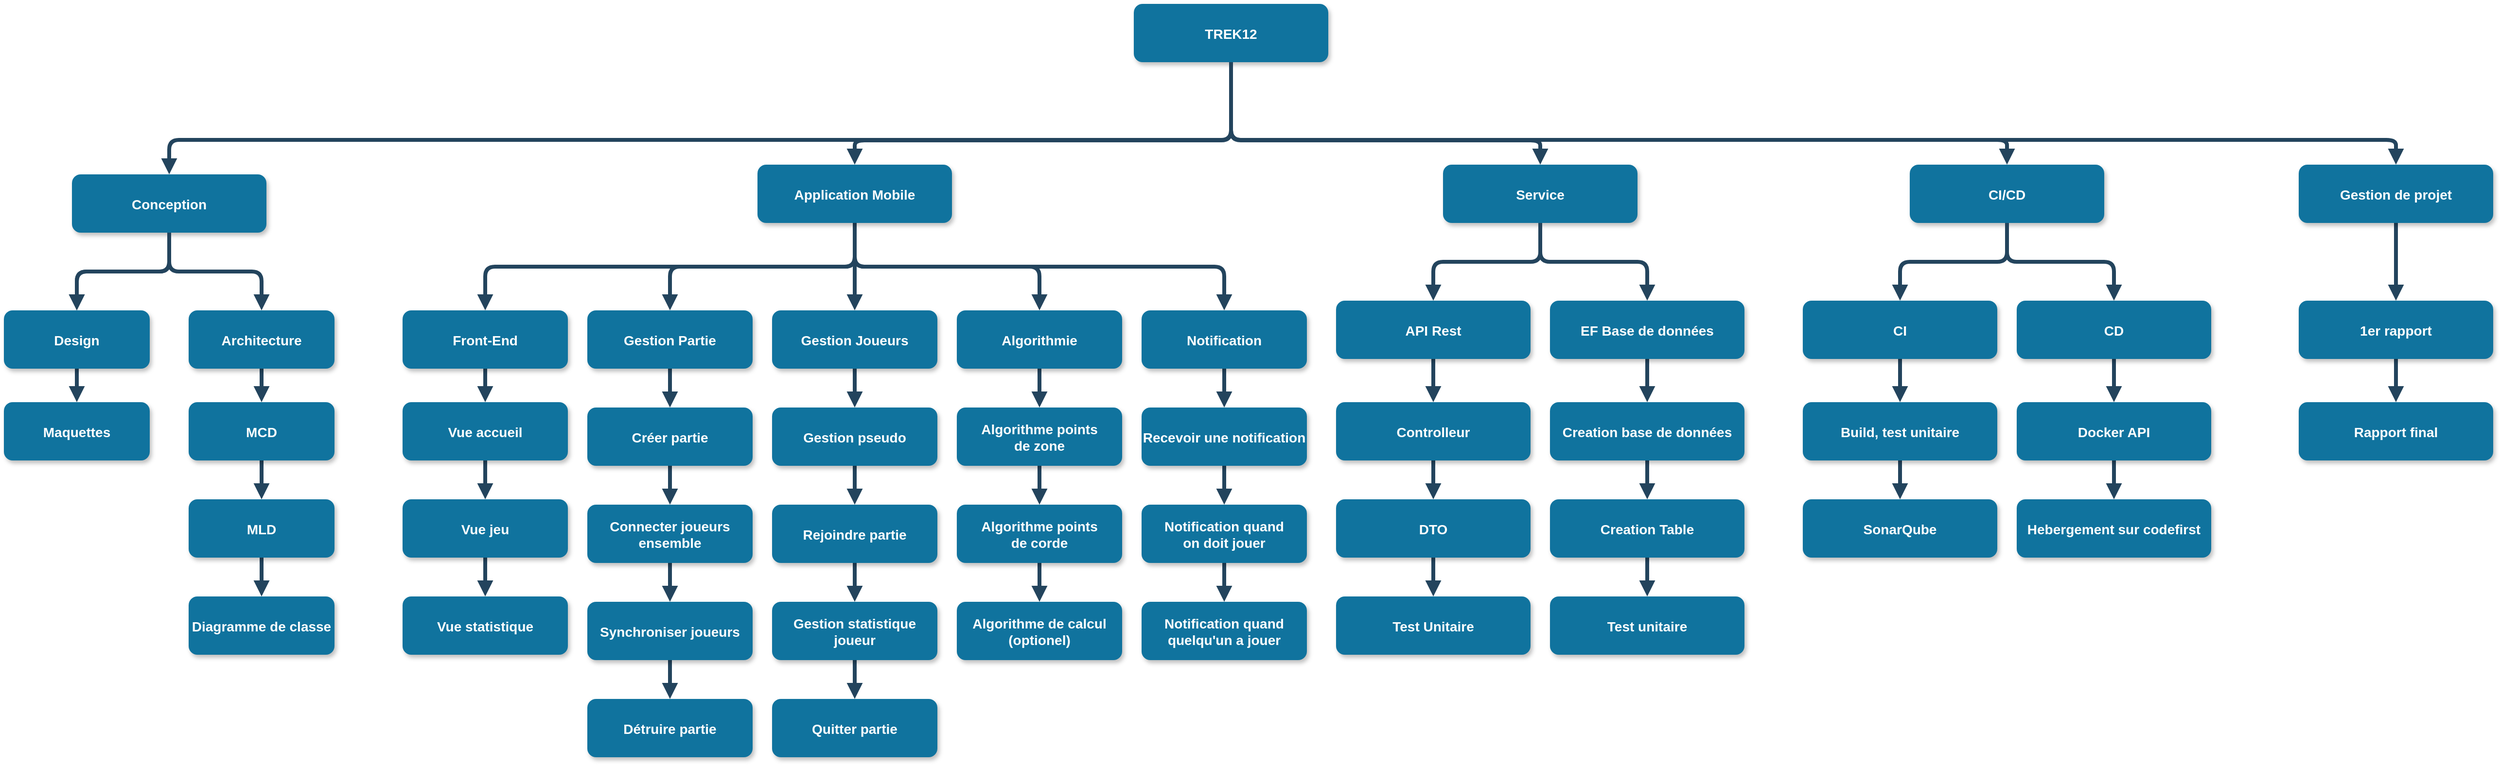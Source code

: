<mxfile version="20.8.15" type="github">
  <diagram name="Page-1" id="97916047-d0de-89f5-080d-49f4d83e522f">
    <mxGraphModel dx="3873.5" dy="1616" grid="1" gridSize="10" guides="1" tooltips="1" connect="1" arrows="1" fold="1" page="1" pageScale="1.5" pageWidth="1169" pageHeight="827" background="none" math="0" shadow="0">
      <root>
        <mxCell id="0" />
        <mxCell id="1" parent="0" />
        <mxCell id="2" value="TREK12" style="rounded=1;fillColor=#10739E;strokeColor=none;shadow=1;gradientColor=none;fontStyle=1;fontColor=#FFFFFF;fontSize=14;" parent="1" vertex="1">
          <mxGeometry x="672" y="40" width="200" height="60" as="geometry" />
        </mxCell>
        <mxCell id="TMpTxH2jBo72GaP6oRuh-127" style="edgeStyle=orthogonalEdgeStyle;rounded=1;orthogonalLoop=1;jettySize=auto;html=1;exitX=0.5;exitY=1;exitDx=0;exitDy=0;entryX=0.5;entryY=0;entryDx=0;entryDy=0;strokeColor=#23445d;strokeWidth=4;endArrow=block;endFill=1;" edge="1" parent="1" source="5" target="fZZhu3fS9ZPbXQyFnpmu-61">
          <mxGeometry relative="1" as="geometry" />
        </mxCell>
        <mxCell id="TMpTxH2jBo72GaP6oRuh-128" style="edgeStyle=orthogonalEdgeStyle;rounded=1;orthogonalLoop=1;jettySize=auto;html=1;exitX=0.5;exitY=1;exitDx=0;exitDy=0;strokeColor=#23445d;strokeWidth=4;endArrow=block;endFill=1;" edge="1" parent="1" source="5" target="TMpTxH2jBo72GaP6oRuh-81">
          <mxGeometry relative="1" as="geometry" />
        </mxCell>
        <mxCell id="TMpTxH2jBo72GaP6oRuh-129" style="edgeStyle=orthogonalEdgeStyle;rounded=1;orthogonalLoop=1;jettySize=auto;html=1;exitX=0.5;exitY=1;exitDx=0;exitDy=0;strokeColor=#23445d;strokeWidth=4;endArrow=block;endFill=1;" edge="1" parent="1" source="5" target="TMpTxH2jBo72GaP6oRuh-83">
          <mxGeometry relative="1" as="geometry" />
        </mxCell>
        <mxCell id="TMpTxH2jBo72GaP6oRuh-130" style="edgeStyle=orthogonalEdgeStyle;rounded=1;orthogonalLoop=1;jettySize=auto;html=1;exitX=0.5;exitY=1;exitDx=0;exitDy=0;strokeColor=#23445d;strokeWidth=4;endArrow=block;endFill=1;" edge="1" parent="1" source="5" target="TMpTxH2jBo72GaP6oRuh-88">
          <mxGeometry relative="1" as="geometry" />
        </mxCell>
        <mxCell id="TMpTxH2jBo72GaP6oRuh-131" style="edgeStyle=orthogonalEdgeStyle;rounded=1;orthogonalLoop=1;jettySize=auto;html=1;exitX=0.5;exitY=1;exitDx=0;exitDy=0;entryX=0.5;entryY=0;entryDx=0;entryDy=0;strokeColor=#23445d;strokeWidth=4;endArrow=block;endFill=1;" edge="1" parent="1" source="5" target="TMpTxH2jBo72GaP6oRuh-121">
          <mxGeometry relative="1" as="geometry" />
        </mxCell>
        <mxCell id="5" value="Application Mobile" style="rounded=1;fillColor=#10739E;strokeColor=none;shadow=1;gradientColor=none;fontStyle=1;fontColor=#FFFFFF;fontSize=14;" parent="1" vertex="1">
          <mxGeometry x="285" y="205.5" width="200" height="60" as="geometry" />
        </mxCell>
        <mxCell id="TMpTxH2jBo72GaP6oRuh-34" value="" style="edgeStyle=orthogonalEdgeStyle;rounded=1;orthogonalLoop=1;jettySize=auto;html=1;endArrow=block;endFill=1;strokeWidth=4;strokeColor=#23445d;" edge="1" parent="1" source="6" target="TMpTxH2jBo72GaP6oRuh-33">
          <mxGeometry relative="1" as="geometry" />
        </mxCell>
        <mxCell id="6" value="Service" style="rounded=1;fillColor=#10739E;strokeColor=none;shadow=1;gradientColor=none;fontStyle=1;fontColor=#FFFFFF;fontSize=14;" parent="1" vertex="1">
          <mxGeometry x="990" y="205.5" width="200" height="60" as="geometry" />
        </mxCell>
        <mxCell id="30" value="" style="edgeStyle=elbowEdgeStyle;elbow=vertical;strokeWidth=4;endArrow=block;endFill=1;fontStyle=1;strokeColor=#23445D;" parent="1" target="5" edge="1">
          <mxGeometry x="22" y="-84.5" width="100" height="100" as="geometry">
            <mxPoint x="772" y="155.5" as="sourcePoint" />
            <mxPoint x="122" y="-84.5" as="targetPoint" />
          </mxGeometry>
        </mxCell>
        <mxCell id="32" value="" style="edgeStyle=elbowEdgeStyle;elbow=vertical;strokeWidth=4;endArrow=block;endFill=1;fontStyle=1;strokeColor=#23445D;" parent="1" target="6" edge="1">
          <mxGeometry x="22" y="-84.5" width="100" height="100" as="geometry">
            <mxPoint x="772" y="155.5" as="sourcePoint" />
            <mxPoint x="122" y="-84.5" as="targetPoint" />
          </mxGeometry>
        </mxCell>
        <mxCell id="TMpTxH2jBo72GaP6oRuh-63" value="" style="edgeStyle=orthogonalEdgeStyle;rounded=1;orthogonalLoop=1;jettySize=auto;html=1;strokeColor=#23445d;strokeWidth=4;endArrow=block;endFill=1;" edge="1" parent="1" source="fZZhu3fS9ZPbXQyFnpmu-55" target="TMpTxH2jBo72GaP6oRuh-62">
          <mxGeometry relative="1" as="geometry" />
        </mxCell>
        <mxCell id="fZZhu3fS9ZPbXQyFnpmu-55" value="CI/CD" style="rounded=1;fillColor=#10739E;strokeColor=none;shadow=1;gradientColor=none;fontStyle=1;fontColor=#FFFFFF;fontSize=14;" parent="1" vertex="1">
          <mxGeometry x="1470" y="205.5" width="200" height="60" as="geometry" />
        </mxCell>
        <mxCell id="fZZhu3fS9ZPbXQyFnpmu-57" value="" style="edgeStyle=elbowEdgeStyle;elbow=vertical;strokeWidth=4;endArrow=block;endFill=1;fontStyle=1;strokeColor=#23445D;entryX=0.5;entryY=0;entryDx=0;entryDy=0;" parent="1" source="2" target="fZZhu3fS9ZPbXQyFnpmu-55" edge="1">
          <mxGeometry x="20" y="-84.5" width="100" height="100" as="geometry">
            <mxPoint x="770" y="160" as="sourcePoint" />
            <mxPoint x="970" y="205.5" as="targetPoint" />
            <Array as="points">
              <mxPoint x="1010" y="180" />
            </Array>
          </mxGeometry>
        </mxCell>
        <mxCell id="TMpTxH2jBo72GaP6oRuh-50" value="" style="edgeStyle=orthogonalEdgeStyle;rounded=1;orthogonalLoop=1;jettySize=auto;html=1;strokeColor=#23445d;strokeWidth=4;endArrow=block;endFill=1;" edge="1" parent="1" source="fZZhu3fS9ZPbXQyFnpmu-58" target="TMpTxH2jBo72GaP6oRuh-49">
          <mxGeometry relative="1" as="geometry" />
        </mxCell>
        <mxCell id="TMpTxH2jBo72GaP6oRuh-51" value="" style="edgeStyle=orthogonalEdgeStyle;rounded=1;orthogonalLoop=1;jettySize=auto;html=1;strokeColor=#23445d;strokeWidth=4;endArrow=block;endFill=1;" edge="1" parent="1" source="fZZhu3fS9ZPbXQyFnpmu-58" target="TMpTxH2jBo72GaP6oRuh-49">
          <mxGeometry relative="1" as="geometry" />
        </mxCell>
        <mxCell id="fZZhu3fS9ZPbXQyFnpmu-58" value="Conception" style="rounded=1;fillColor=#10739E;strokeColor=none;shadow=1;gradientColor=none;fontStyle=1;fontColor=#FFFFFF;fontSize=14;" parent="1" vertex="1">
          <mxGeometry x="-420" y="215.5" width="200" height="60" as="geometry" />
        </mxCell>
        <mxCell id="fZZhu3fS9ZPbXQyFnpmu-60" value="" style="edgeStyle=elbowEdgeStyle;elbow=vertical;strokeWidth=4;endArrow=block;endFill=1;fontStyle=1;strokeColor=#23445D;entryX=0.5;entryY=0;entryDx=0;entryDy=0;exitX=0.5;exitY=1;exitDx=0;exitDy=0;" parent="1" source="2" target="fZZhu3fS9ZPbXQyFnpmu-58" edge="1">
          <mxGeometry x="20" y="-84.5" width="100" height="100" as="geometry">
            <mxPoint x="770" y="155.5" as="sourcePoint" />
            <mxPoint x="640" y="205.5" as="targetPoint" />
            <Array as="points">
              <mxPoint x="530" y="180" />
            </Array>
          </mxGeometry>
        </mxCell>
        <mxCell id="fZZhu3fS9ZPbXQyFnpmu-68" value="" style="edgeStyle=orthogonalEdgeStyle;rounded=1;orthogonalLoop=1;jettySize=auto;html=1;strokeColor=#23445d;strokeWidth=4;startArrow=none;startFill=0;endArrow=block;endFill=1;" parent="1" source="fZZhu3fS9ZPbXQyFnpmu-61" target="fZZhu3fS9ZPbXQyFnpmu-67" edge="1">
          <mxGeometry relative="1" as="geometry" />
        </mxCell>
        <mxCell id="fZZhu3fS9ZPbXQyFnpmu-61" value="Front-End" style="rounded=1;fillColor=#10739E;strokeColor=none;shadow=1;gradientColor=none;fontStyle=1;fontColor=#FFFFFF;fontSize=14;" parent="1" vertex="1">
          <mxGeometry x="-80" y="355.5" width="170" height="60" as="geometry" />
        </mxCell>
        <mxCell id="fZZhu3fS9ZPbXQyFnpmu-70" value="" style="edgeStyle=orthogonalEdgeStyle;rounded=1;orthogonalLoop=1;jettySize=auto;html=1;strokeColor=#23445d;strokeWidth=4;startArrow=none;startFill=0;endArrow=block;endFill=1;" parent="1" source="fZZhu3fS9ZPbXQyFnpmu-67" target="fZZhu3fS9ZPbXQyFnpmu-69" edge="1">
          <mxGeometry relative="1" as="geometry" />
        </mxCell>
        <mxCell id="fZZhu3fS9ZPbXQyFnpmu-67" value="Vue accueil" style="rounded=1;fillColor=#10739E;strokeColor=none;shadow=1;gradientColor=none;fontStyle=1;fontColor=#FFFFFF;fontSize=14;" parent="1" vertex="1">
          <mxGeometry x="-80" y="450" width="170" height="60" as="geometry" />
        </mxCell>
        <mxCell id="fZZhu3fS9ZPbXQyFnpmu-72" value="" style="edgeStyle=orthogonalEdgeStyle;rounded=1;orthogonalLoop=1;jettySize=auto;html=1;strokeColor=#23445d;strokeWidth=4;startArrow=none;startFill=0;endArrow=block;endFill=1;" parent="1" source="fZZhu3fS9ZPbXQyFnpmu-69" target="fZZhu3fS9ZPbXQyFnpmu-71" edge="1">
          <mxGeometry relative="1" as="geometry" />
        </mxCell>
        <mxCell id="fZZhu3fS9ZPbXQyFnpmu-69" value="Vue jeu" style="rounded=1;fillColor=#10739E;strokeColor=none;shadow=1;gradientColor=none;fontStyle=1;fontColor=#FFFFFF;fontSize=14;" parent="1" vertex="1">
          <mxGeometry x="-80" y="550" width="170" height="60" as="geometry" />
        </mxCell>
        <mxCell id="fZZhu3fS9ZPbXQyFnpmu-71" value="Vue statistique" style="rounded=1;fillColor=#10739E;strokeColor=none;shadow=1;gradientColor=none;fontStyle=1;fontColor=#FFFFFF;fontSize=14;" parent="1" vertex="1">
          <mxGeometry x="-80" y="650" width="170" height="60" as="geometry" />
        </mxCell>
        <mxCell id="TMpTxH2jBo72GaP6oRuh-38" value="" style="edgeStyle=orthogonalEdgeStyle;rounded=1;orthogonalLoop=1;jettySize=auto;html=1;strokeColor=#23445d;strokeWidth=4;endArrow=block;endFill=1;" edge="1" parent="1" source="TMpTxH2jBo72GaP6oRuh-33" target="TMpTxH2jBo72GaP6oRuh-37">
          <mxGeometry relative="1" as="geometry" />
        </mxCell>
        <mxCell id="TMpTxH2jBo72GaP6oRuh-33" value="API Rest" style="rounded=1;fillColor=#10739E;strokeColor=none;shadow=1;gradientColor=none;fontStyle=1;fontColor=#FFFFFF;fontSize=14;" vertex="1" parent="1">
          <mxGeometry x="880" y="345.5" width="200" height="60" as="geometry" />
        </mxCell>
        <mxCell id="TMpTxH2jBo72GaP6oRuh-44" value="" style="edgeStyle=orthogonalEdgeStyle;rounded=1;orthogonalLoop=1;jettySize=auto;html=1;strokeColor=#23445d;strokeWidth=4;endArrow=block;endFill=1;" edge="1" parent="1" source="TMpTxH2jBo72GaP6oRuh-35" target="TMpTxH2jBo72GaP6oRuh-43">
          <mxGeometry relative="1" as="geometry" />
        </mxCell>
        <mxCell id="TMpTxH2jBo72GaP6oRuh-35" value="EF Base de données" style="rounded=1;fillColor=#10739E;strokeColor=none;shadow=1;gradientColor=none;fontStyle=1;fontColor=#FFFFFF;fontSize=14;" vertex="1" parent="1">
          <mxGeometry x="1100" y="345.5" width="200" height="60" as="geometry" />
        </mxCell>
        <mxCell id="TMpTxH2jBo72GaP6oRuh-36" value="" style="edgeStyle=orthogonalEdgeStyle;rounded=1;orthogonalLoop=1;jettySize=auto;html=1;endArrow=block;endFill=1;strokeWidth=4;strokeColor=#23445d;exitX=0.5;exitY=1;exitDx=0;exitDy=0;entryX=0.5;entryY=0;entryDx=0;entryDy=0;" edge="1" parent="1" source="6" target="TMpTxH2jBo72GaP6oRuh-35">
          <mxGeometry relative="1" as="geometry">
            <mxPoint x="1320.0" y="265.5" as="sourcePoint" />
            <mxPoint x="1210.0" y="345.5" as="targetPoint" />
          </mxGeometry>
        </mxCell>
        <mxCell id="TMpTxH2jBo72GaP6oRuh-40" value="" style="edgeStyle=orthogonalEdgeStyle;rounded=1;orthogonalLoop=1;jettySize=auto;html=1;strokeColor=#23445d;strokeWidth=4;endArrow=block;endFill=1;" edge="1" parent="1" source="TMpTxH2jBo72GaP6oRuh-37" target="TMpTxH2jBo72GaP6oRuh-39">
          <mxGeometry relative="1" as="geometry" />
        </mxCell>
        <mxCell id="TMpTxH2jBo72GaP6oRuh-37" value="Controlleur" style="rounded=1;fillColor=#10739E;strokeColor=none;shadow=1;gradientColor=none;fontStyle=1;fontColor=#FFFFFF;fontSize=14;" vertex="1" parent="1">
          <mxGeometry x="880" y="450" width="200" height="60" as="geometry" />
        </mxCell>
        <mxCell id="TMpTxH2jBo72GaP6oRuh-42" value="" style="edgeStyle=orthogonalEdgeStyle;rounded=1;orthogonalLoop=1;jettySize=auto;html=1;strokeColor=#23445d;strokeWidth=4;endArrow=block;endFill=1;" edge="1" parent="1" source="TMpTxH2jBo72GaP6oRuh-39" target="TMpTxH2jBo72GaP6oRuh-41">
          <mxGeometry relative="1" as="geometry" />
        </mxCell>
        <mxCell id="TMpTxH2jBo72GaP6oRuh-39" value="DTO" style="rounded=1;fillColor=#10739E;strokeColor=none;shadow=1;gradientColor=none;fontStyle=1;fontColor=#FFFFFF;fontSize=14;" vertex="1" parent="1">
          <mxGeometry x="880" y="550" width="200" height="60" as="geometry" />
        </mxCell>
        <mxCell id="TMpTxH2jBo72GaP6oRuh-41" value="Test Unitaire" style="rounded=1;fillColor=#10739E;strokeColor=none;shadow=1;gradientColor=none;fontStyle=1;fontColor=#FFFFFF;fontSize=14;" vertex="1" parent="1">
          <mxGeometry x="880" y="650" width="200" height="60" as="geometry" />
        </mxCell>
        <mxCell id="TMpTxH2jBo72GaP6oRuh-46" value="" style="edgeStyle=orthogonalEdgeStyle;rounded=1;orthogonalLoop=1;jettySize=auto;html=1;strokeColor=#23445d;strokeWidth=4;endArrow=block;endFill=1;" edge="1" parent="1" source="TMpTxH2jBo72GaP6oRuh-43" target="TMpTxH2jBo72GaP6oRuh-45">
          <mxGeometry relative="1" as="geometry" />
        </mxCell>
        <mxCell id="TMpTxH2jBo72GaP6oRuh-43" value="Creation base de données" style="rounded=1;fillColor=#10739E;strokeColor=none;shadow=1;gradientColor=none;fontStyle=1;fontColor=#FFFFFF;fontSize=14;" vertex="1" parent="1">
          <mxGeometry x="1100" y="450" width="200" height="60" as="geometry" />
        </mxCell>
        <mxCell id="TMpTxH2jBo72GaP6oRuh-48" value="" style="edgeStyle=orthogonalEdgeStyle;rounded=1;orthogonalLoop=1;jettySize=auto;html=1;strokeColor=#23445d;strokeWidth=4;endArrow=block;endFill=1;" edge="1" parent="1" source="TMpTxH2jBo72GaP6oRuh-45" target="TMpTxH2jBo72GaP6oRuh-47">
          <mxGeometry relative="1" as="geometry" />
        </mxCell>
        <mxCell id="TMpTxH2jBo72GaP6oRuh-45" value="Creation Table" style="rounded=1;fillColor=#10739E;strokeColor=none;shadow=1;gradientColor=none;fontStyle=1;fontColor=#FFFFFF;fontSize=14;" vertex="1" parent="1">
          <mxGeometry x="1100" y="550" width="200" height="60" as="geometry" />
        </mxCell>
        <mxCell id="TMpTxH2jBo72GaP6oRuh-47" value="Test unitaire" style="rounded=1;fillColor=#10739E;strokeColor=none;shadow=1;gradientColor=none;fontStyle=1;fontColor=#FFFFFF;fontSize=14;" vertex="1" parent="1">
          <mxGeometry x="1100" y="650" width="200" height="60" as="geometry" />
        </mxCell>
        <mxCell id="TMpTxH2jBo72GaP6oRuh-55" value="" style="edgeStyle=orthogonalEdgeStyle;rounded=1;orthogonalLoop=1;jettySize=auto;html=1;strokeColor=#23445d;strokeWidth=4;endArrow=block;endFill=1;" edge="1" parent="1" source="TMpTxH2jBo72GaP6oRuh-49" target="TMpTxH2jBo72GaP6oRuh-54">
          <mxGeometry relative="1" as="geometry" />
        </mxCell>
        <mxCell id="TMpTxH2jBo72GaP6oRuh-49" value="Design" style="rounded=1;fillColor=#10739E;strokeColor=none;shadow=1;gradientColor=none;fontStyle=1;fontColor=#FFFFFF;fontSize=14;" vertex="1" parent="1">
          <mxGeometry x="-490" y="355.5" width="150" height="60" as="geometry" />
        </mxCell>
        <mxCell id="TMpTxH2jBo72GaP6oRuh-52" value="" style="edgeStyle=orthogonalEdgeStyle;rounded=1;orthogonalLoop=1;jettySize=auto;html=1;strokeColor=#23445d;strokeWidth=4;endArrow=block;endFill=1;exitX=0.5;exitY=1;exitDx=0;exitDy=0;" edge="1" parent="1" target="TMpTxH2jBo72GaP6oRuh-53" source="fZZhu3fS9ZPbXQyFnpmu-58">
          <mxGeometry relative="1" as="geometry">
            <mxPoint x="-90.0" y="275.5" as="sourcePoint" />
          </mxGeometry>
        </mxCell>
        <mxCell id="TMpTxH2jBo72GaP6oRuh-57" value="" style="edgeStyle=orthogonalEdgeStyle;rounded=1;orthogonalLoop=1;jettySize=auto;html=1;strokeColor=#23445d;strokeWidth=4;endArrow=block;endFill=1;" edge="1" parent="1" source="TMpTxH2jBo72GaP6oRuh-53" target="TMpTxH2jBo72GaP6oRuh-56">
          <mxGeometry relative="1" as="geometry" />
        </mxCell>
        <mxCell id="TMpTxH2jBo72GaP6oRuh-53" value="Architecture" style="rounded=1;fillColor=#10739E;strokeColor=none;shadow=1;gradientColor=none;fontStyle=1;fontColor=#FFFFFF;fontSize=14;" vertex="1" parent="1">
          <mxGeometry x="-300" y="355.5" width="150" height="60" as="geometry" />
        </mxCell>
        <mxCell id="TMpTxH2jBo72GaP6oRuh-54" value="Maquettes" style="rounded=1;fillColor=#10739E;strokeColor=none;shadow=1;gradientColor=none;fontStyle=1;fontColor=#FFFFFF;fontSize=14;" vertex="1" parent="1">
          <mxGeometry x="-490" y="450" width="150" height="60" as="geometry" />
        </mxCell>
        <mxCell id="TMpTxH2jBo72GaP6oRuh-59" value="" style="edgeStyle=orthogonalEdgeStyle;rounded=1;orthogonalLoop=1;jettySize=auto;html=1;strokeColor=#23445d;strokeWidth=4;endArrow=block;endFill=1;" edge="1" parent="1" source="TMpTxH2jBo72GaP6oRuh-56" target="TMpTxH2jBo72GaP6oRuh-58">
          <mxGeometry relative="1" as="geometry" />
        </mxCell>
        <mxCell id="TMpTxH2jBo72GaP6oRuh-56" value="MCD" style="rounded=1;fillColor=#10739E;strokeColor=none;shadow=1;gradientColor=none;fontStyle=1;fontColor=#FFFFFF;fontSize=14;" vertex="1" parent="1">
          <mxGeometry x="-300" y="450" width="150" height="60" as="geometry" />
        </mxCell>
        <mxCell id="TMpTxH2jBo72GaP6oRuh-61" value="" style="edgeStyle=orthogonalEdgeStyle;rounded=1;orthogonalLoop=1;jettySize=auto;html=1;strokeColor=#23445d;strokeWidth=4;endArrow=block;endFill=1;" edge="1" parent="1" source="TMpTxH2jBo72GaP6oRuh-58" target="TMpTxH2jBo72GaP6oRuh-60">
          <mxGeometry relative="1" as="geometry" />
        </mxCell>
        <mxCell id="TMpTxH2jBo72GaP6oRuh-58" value="MLD" style="rounded=1;fillColor=#10739E;strokeColor=none;shadow=1;gradientColor=none;fontStyle=1;fontColor=#FFFFFF;fontSize=14;" vertex="1" parent="1">
          <mxGeometry x="-300" y="550" width="150" height="60" as="geometry" />
        </mxCell>
        <mxCell id="TMpTxH2jBo72GaP6oRuh-60" value="Diagramme de classe" style="rounded=1;fillColor=#10739E;strokeColor=none;shadow=1;gradientColor=none;fontStyle=1;fontColor=#FFFFFF;fontSize=14;" vertex="1" parent="1">
          <mxGeometry x="-300" y="650" width="150" height="60" as="geometry" />
        </mxCell>
        <mxCell id="TMpTxH2jBo72GaP6oRuh-67" value="" style="edgeStyle=orthogonalEdgeStyle;rounded=1;orthogonalLoop=1;jettySize=auto;html=1;strokeColor=#23445d;strokeWidth=4;endArrow=block;endFill=1;" edge="1" parent="1" source="TMpTxH2jBo72GaP6oRuh-62" target="TMpTxH2jBo72GaP6oRuh-66">
          <mxGeometry relative="1" as="geometry" />
        </mxCell>
        <mxCell id="TMpTxH2jBo72GaP6oRuh-62" value="CI" style="rounded=1;fillColor=#10739E;strokeColor=none;shadow=1;gradientColor=none;fontStyle=1;fontColor=#FFFFFF;fontSize=14;" vertex="1" parent="1">
          <mxGeometry x="1360" y="345.5" width="200" height="60" as="geometry" />
        </mxCell>
        <mxCell id="TMpTxH2jBo72GaP6oRuh-64" value="" style="edgeStyle=orthogonalEdgeStyle;rounded=1;orthogonalLoop=1;jettySize=auto;html=1;strokeColor=#23445d;strokeWidth=4;endArrow=block;endFill=1;exitX=0.5;exitY=1;exitDx=0;exitDy=0;" edge="1" parent="1" target="TMpTxH2jBo72GaP6oRuh-65" source="fZZhu3fS9ZPbXQyFnpmu-55">
          <mxGeometry relative="1" as="geometry">
            <mxPoint x="1720" y="271" as="sourcePoint" />
          </mxGeometry>
        </mxCell>
        <mxCell id="TMpTxH2jBo72GaP6oRuh-71" value="" style="edgeStyle=orthogonalEdgeStyle;rounded=1;orthogonalLoop=1;jettySize=auto;html=1;strokeColor=#23445d;strokeWidth=4;endArrow=block;endFill=1;" edge="1" parent="1" source="TMpTxH2jBo72GaP6oRuh-65" target="TMpTxH2jBo72GaP6oRuh-70">
          <mxGeometry relative="1" as="geometry" />
        </mxCell>
        <mxCell id="TMpTxH2jBo72GaP6oRuh-65" value="CD" style="rounded=1;fillColor=#10739E;strokeColor=none;shadow=1;gradientColor=none;fontStyle=1;fontColor=#FFFFFF;fontSize=14;" vertex="1" parent="1">
          <mxGeometry x="1580" y="345.5" width="200" height="60" as="geometry" />
        </mxCell>
        <mxCell id="TMpTxH2jBo72GaP6oRuh-69" value="" style="edgeStyle=orthogonalEdgeStyle;rounded=1;orthogonalLoop=1;jettySize=auto;html=1;strokeColor=#23445d;strokeWidth=4;endArrow=block;endFill=1;" edge="1" parent="1" source="TMpTxH2jBo72GaP6oRuh-66" target="TMpTxH2jBo72GaP6oRuh-68">
          <mxGeometry relative="1" as="geometry" />
        </mxCell>
        <mxCell id="TMpTxH2jBo72GaP6oRuh-66" value="Build, test unitaire" style="rounded=1;fillColor=#10739E;strokeColor=none;shadow=1;gradientColor=none;fontStyle=1;fontColor=#FFFFFF;fontSize=14;" vertex="1" parent="1">
          <mxGeometry x="1360" y="450" width="200" height="60" as="geometry" />
        </mxCell>
        <mxCell id="TMpTxH2jBo72GaP6oRuh-68" value="SonarQube" style="rounded=1;fillColor=#10739E;strokeColor=none;shadow=1;gradientColor=none;fontStyle=1;fontColor=#FFFFFF;fontSize=14;" vertex="1" parent="1">
          <mxGeometry x="1360" y="550" width="200" height="60" as="geometry" />
        </mxCell>
        <mxCell id="TMpTxH2jBo72GaP6oRuh-73" value="" style="edgeStyle=orthogonalEdgeStyle;rounded=1;orthogonalLoop=1;jettySize=auto;html=1;strokeColor=#23445d;strokeWidth=4;endArrow=block;endFill=1;" edge="1" parent="1" source="TMpTxH2jBo72GaP6oRuh-70" target="TMpTxH2jBo72GaP6oRuh-72">
          <mxGeometry relative="1" as="geometry" />
        </mxCell>
        <mxCell id="TMpTxH2jBo72GaP6oRuh-70" value="Docker API" style="rounded=1;fillColor=#10739E;strokeColor=none;shadow=1;gradientColor=none;fontStyle=1;fontColor=#FFFFFF;fontSize=14;" vertex="1" parent="1">
          <mxGeometry x="1580" y="450" width="200" height="60" as="geometry" />
        </mxCell>
        <mxCell id="TMpTxH2jBo72GaP6oRuh-72" value="Hebergement sur codefirst" style="rounded=1;fillColor=#10739E;strokeColor=none;shadow=1;gradientColor=none;fontStyle=1;fontColor=#FFFFFF;fontSize=14;" vertex="1" parent="1">
          <mxGeometry x="1580" y="550" width="200" height="60" as="geometry" />
        </mxCell>
        <mxCell id="TMpTxH2jBo72GaP6oRuh-78" value="" style="edgeStyle=orthogonalEdgeStyle;rounded=1;orthogonalLoop=1;jettySize=auto;html=1;strokeColor=#23445d;strokeWidth=4;endArrow=block;endFill=1;" edge="1" parent="1" source="TMpTxH2jBo72GaP6oRuh-74" target="TMpTxH2jBo72GaP6oRuh-77">
          <mxGeometry relative="1" as="geometry" />
        </mxCell>
        <mxCell id="TMpTxH2jBo72GaP6oRuh-74" value="Gestion de projet" style="rounded=1;fillColor=#10739E;strokeColor=none;shadow=1;gradientColor=none;fontStyle=1;fontColor=#FFFFFF;fontSize=14;" vertex="1" parent="1">
          <mxGeometry x="1870" y="205.5" width="200" height="60" as="geometry" />
        </mxCell>
        <mxCell id="TMpTxH2jBo72GaP6oRuh-75" value="" style="edgeStyle=elbowEdgeStyle;elbow=vertical;strokeWidth=4;endArrow=block;endFill=1;fontStyle=1;strokeColor=#23445D;entryX=0.5;entryY=0;entryDx=0;entryDy=0;exitX=0.5;exitY=1;exitDx=0;exitDy=0;" edge="1" parent="1" source="2" target="TMpTxH2jBo72GaP6oRuh-74">
          <mxGeometry x="30" y="-74.5" width="100" height="100" as="geometry">
            <mxPoint x="782" y="110" as="sourcePoint" />
            <mxPoint x="1580" y="215.5" as="targetPoint" />
            <Array as="points">
              <mxPoint x="1250" y="180" />
              <mxPoint x="1020" y="190" />
            </Array>
          </mxGeometry>
        </mxCell>
        <mxCell id="TMpTxH2jBo72GaP6oRuh-80" value="" style="edgeStyle=orthogonalEdgeStyle;rounded=1;orthogonalLoop=1;jettySize=auto;html=1;strokeColor=#23445d;strokeWidth=4;endArrow=block;endFill=1;" edge="1" parent="1" source="TMpTxH2jBo72GaP6oRuh-77" target="TMpTxH2jBo72GaP6oRuh-79">
          <mxGeometry relative="1" as="geometry" />
        </mxCell>
        <mxCell id="TMpTxH2jBo72GaP6oRuh-77" value="1er rapport" style="rounded=1;fillColor=#10739E;strokeColor=none;shadow=1;gradientColor=none;fontStyle=1;fontColor=#FFFFFF;fontSize=14;" vertex="1" parent="1">
          <mxGeometry x="1870" y="345.5" width="200" height="60" as="geometry" />
        </mxCell>
        <mxCell id="TMpTxH2jBo72GaP6oRuh-79" value="Rapport final" style="rounded=1;fillColor=#10739E;strokeColor=none;shadow=1;gradientColor=none;fontStyle=1;fontColor=#FFFFFF;fontSize=14;" vertex="1" parent="1">
          <mxGeometry x="1870" y="450" width="200" height="60" as="geometry" />
        </mxCell>
        <mxCell id="TMpTxH2jBo72GaP6oRuh-109" value="" style="edgeStyle=orthogonalEdgeStyle;rounded=1;orthogonalLoop=1;jettySize=auto;html=1;strokeColor=#23445d;strokeWidth=4;endArrow=block;endFill=1;" edge="1" parent="1" source="TMpTxH2jBo72GaP6oRuh-81" target="TMpTxH2jBo72GaP6oRuh-108">
          <mxGeometry relative="1" as="geometry" />
        </mxCell>
        <mxCell id="TMpTxH2jBo72GaP6oRuh-81" value="Gestion Partie" style="rounded=1;fillColor=#10739E;strokeColor=none;shadow=1;gradientColor=none;fontStyle=1;fontColor=#FFFFFF;fontSize=14;" vertex="1" parent="1">
          <mxGeometry x="110" y="355.5" width="170" height="60" as="geometry" />
        </mxCell>
        <mxCell id="TMpTxH2jBo72GaP6oRuh-103" value="" style="edgeStyle=orthogonalEdgeStyle;rounded=1;orthogonalLoop=1;jettySize=auto;html=1;strokeColor=#23445d;strokeWidth=4;endArrow=block;endFill=1;" edge="1" parent="1" source="TMpTxH2jBo72GaP6oRuh-83" target="TMpTxH2jBo72GaP6oRuh-102">
          <mxGeometry relative="1" as="geometry" />
        </mxCell>
        <mxCell id="TMpTxH2jBo72GaP6oRuh-83" value="Gestion Joueurs" style="rounded=1;fillColor=#10739E;strokeColor=none;shadow=1;gradientColor=none;fontStyle=1;fontColor=#FFFFFF;fontSize=14;" vertex="1" parent="1">
          <mxGeometry x="300" y="355.5" width="170" height="60" as="geometry" />
        </mxCell>
        <mxCell id="TMpTxH2jBo72GaP6oRuh-96" value="" style="edgeStyle=orthogonalEdgeStyle;rounded=1;orthogonalLoop=1;jettySize=auto;html=1;strokeColor=#23445d;strokeWidth=4;endArrow=block;endFill=1;" edge="1" parent="1" source="TMpTxH2jBo72GaP6oRuh-88" target="TMpTxH2jBo72GaP6oRuh-95">
          <mxGeometry relative="1" as="geometry" />
        </mxCell>
        <mxCell id="TMpTxH2jBo72GaP6oRuh-88" value="Algorithmie" style="rounded=1;fillColor=#10739E;strokeColor=none;shadow=1;gradientColor=none;fontStyle=1;fontColor=#FFFFFF;fontSize=14;" vertex="1" parent="1">
          <mxGeometry x="490" y="355.5" width="170" height="60" as="geometry" />
        </mxCell>
        <mxCell id="TMpTxH2jBo72GaP6oRuh-98" value="" style="edgeStyle=orthogonalEdgeStyle;rounded=1;orthogonalLoop=1;jettySize=auto;html=1;strokeColor=#23445d;strokeWidth=4;endArrow=block;endFill=1;" edge="1" parent="1" source="TMpTxH2jBo72GaP6oRuh-95" target="TMpTxH2jBo72GaP6oRuh-97">
          <mxGeometry relative="1" as="geometry" />
        </mxCell>
        <mxCell id="TMpTxH2jBo72GaP6oRuh-95" value="Algorithme points&#xa;de zone" style="rounded=1;fillColor=#10739E;strokeColor=none;shadow=1;gradientColor=none;fontStyle=1;fontColor=#FFFFFF;fontSize=14;" vertex="1" parent="1">
          <mxGeometry x="490" y="455.5" width="170" height="60" as="geometry" />
        </mxCell>
        <mxCell id="TMpTxH2jBo72GaP6oRuh-101" value="" style="edgeStyle=orthogonalEdgeStyle;rounded=1;orthogonalLoop=1;jettySize=auto;html=1;strokeColor=#23445d;strokeWidth=4;endArrow=block;endFill=1;" edge="1" parent="1" source="TMpTxH2jBo72GaP6oRuh-97" target="TMpTxH2jBo72GaP6oRuh-100">
          <mxGeometry relative="1" as="geometry" />
        </mxCell>
        <mxCell id="TMpTxH2jBo72GaP6oRuh-97" value="Algorithme points&#xa;de corde" style="rounded=1;fillColor=#10739E;strokeColor=none;shadow=1;gradientColor=none;fontStyle=1;fontColor=#FFFFFF;fontSize=14;" vertex="1" parent="1">
          <mxGeometry x="490" y="555.5" width="170" height="60" as="geometry" />
        </mxCell>
        <mxCell id="TMpTxH2jBo72GaP6oRuh-100" value="Algorithme de calcul&#xa;(optionel)" style="rounded=1;fillColor=#10739E;strokeColor=none;shadow=1;gradientColor=none;fontStyle=1;fontColor=#FFFFFF;fontSize=14;" vertex="1" parent="1">
          <mxGeometry x="490" y="655.5" width="170" height="60" as="geometry" />
        </mxCell>
        <mxCell id="TMpTxH2jBo72GaP6oRuh-105" value="" style="edgeStyle=orthogonalEdgeStyle;rounded=1;orthogonalLoop=1;jettySize=auto;html=1;strokeColor=#23445d;strokeWidth=4;endArrow=block;endFill=1;" edge="1" parent="1" source="TMpTxH2jBo72GaP6oRuh-102" target="TMpTxH2jBo72GaP6oRuh-104">
          <mxGeometry relative="1" as="geometry" />
        </mxCell>
        <mxCell id="TMpTxH2jBo72GaP6oRuh-102" value="Gestion pseudo" style="rounded=1;fillColor=#10739E;strokeColor=none;shadow=1;gradientColor=none;fontStyle=1;fontColor=#FFFFFF;fontSize=14;" vertex="1" parent="1">
          <mxGeometry x="300" y="455.5" width="170" height="60" as="geometry" />
        </mxCell>
        <mxCell id="TMpTxH2jBo72GaP6oRuh-107" value="" style="edgeStyle=orthogonalEdgeStyle;rounded=1;orthogonalLoop=1;jettySize=auto;html=1;strokeColor=#23445d;strokeWidth=4;endArrow=block;endFill=1;" edge="1" parent="1" source="TMpTxH2jBo72GaP6oRuh-104" target="TMpTxH2jBo72GaP6oRuh-106">
          <mxGeometry relative="1" as="geometry" />
        </mxCell>
        <mxCell id="TMpTxH2jBo72GaP6oRuh-104" value="Rejoindre partie" style="rounded=1;fillColor=#10739E;strokeColor=none;shadow=1;gradientColor=none;fontStyle=1;fontColor=#FFFFFF;fontSize=14;" vertex="1" parent="1">
          <mxGeometry x="300" y="555.5" width="170" height="60" as="geometry" />
        </mxCell>
        <mxCell id="TMpTxH2jBo72GaP6oRuh-117" value="" style="edgeStyle=orthogonalEdgeStyle;rounded=1;orthogonalLoop=1;jettySize=auto;html=1;strokeColor=#23445d;strokeWidth=4;endArrow=block;endFill=1;" edge="1" parent="1" source="TMpTxH2jBo72GaP6oRuh-106" target="TMpTxH2jBo72GaP6oRuh-116">
          <mxGeometry relative="1" as="geometry" />
        </mxCell>
        <mxCell id="TMpTxH2jBo72GaP6oRuh-106" value="Gestion statistique&#xa;joueur" style="rounded=1;fillColor=#10739E;strokeColor=none;shadow=1;gradientColor=none;fontStyle=1;fontColor=#FFFFFF;fontSize=14;" vertex="1" parent="1">
          <mxGeometry x="300" y="655.5" width="170" height="60" as="geometry" />
        </mxCell>
        <mxCell id="TMpTxH2jBo72GaP6oRuh-113" value="" style="edgeStyle=orthogonalEdgeStyle;rounded=1;orthogonalLoop=1;jettySize=auto;html=1;strokeColor=#23445d;strokeWidth=4;endArrow=block;endFill=1;" edge="1" parent="1" source="TMpTxH2jBo72GaP6oRuh-108" target="TMpTxH2jBo72GaP6oRuh-112">
          <mxGeometry relative="1" as="geometry" />
        </mxCell>
        <mxCell id="TMpTxH2jBo72GaP6oRuh-108" value="Créer partie" style="rounded=1;fillColor=#10739E;strokeColor=none;shadow=1;gradientColor=none;fontStyle=1;fontColor=#FFFFFF;fontSize=14;" vertex="1" parent="1">
          <mxGeometry x="110" y="455.5" width="170" height="60" as="geometry" />
        </mxCell>
        <mxCell id="TMpTxH2jBo72GaP6oRuh-115" value="" style="edgeStyle=orthogonalEdgeStyle;rounded=1;orthogonalLoop=1;jettySize=auto;html=1;strokeColor=#23445d;strokeWidth=4;endArrow=block;endFill=1;" edge="1" parent="1" source="TMpTxH2jBo72GaP6oRuh-112" target="TMpTxH2jBo72GaP6oRuh-114">
          <mxGeometry relative="1" as="geometry" />
        </mxCell>
        <mxCell id="TMpTxH2jBo72GaP6oRuh-112" value="Connecter joueurs&#xa;ensemble" style="rounded=1;fillColor=#10739E;strokeColor=none;shadow=1;gradientColor=none;fontStyle=1;fontColor=#FFFFFF;fontSize=14;" vertex="1" parent="1">
          <mxGeometry x="110" y="555.5" width="170" height="60" as="geometry" />
        </mxCell>
        <mxCell id="TMpTxH2jBo72GaP6oRuh-119" value="" style="edgeStyle=orthogonalEdgeStyle;rounded=1;orthogonalLoop=1;jettySize=auto;html=1;strokeColor=#23445d;strokeWidth=4;endArrow=block;endFill=1;" edge="1" parent="1" source="TMpTxH2jBo72GaP6oRuh-114" target="TMpTxH2jBo72GaP6oRuh-118">
          <mxGeometry relative="1" as="geometry" />
        </mxCell>
        <mxCell id="TMpTxH2jBo72GaP6oRuh-114" value="Synchroniser joueurs" style="rounded=1;fillColor=#10739E;strokeColor=none;shadow=1;gradientColor=none;fontStyle=1;fontColor=#FFFFFF;fontSize=14;" vertex="1" parent="1">
          <mxGeometry x="110" y="655.5" width="170" height="60" as="geometry" />
        </mxCell>
        <mxCell id="TMpTxH2jBo72GaP6oRuh-116" value="Quitter partie" style="rounded=1;fillColor=#10739E;strokeColor=none;shadow=1;gradientColor=none;fontStyle=1;fontColor=#FFFFFF;fontSize=14;" vertex="1" parent="1">
          <mxGeometry x="300" y="755.5" width="170" height="60" as="geometry" />
        </mxCell>
        <mxCell id="TMpTxH2jBo72GaP6oRuh-118" value="Détruire partie" style="rounded=1;fillColor=#10739E;strokeColor=none;shadow=1;gradientColor=none;fontStyle=1;fontColor=#FFFFFF;fontSize=14;" vertex="1" parent="1">
          <mxGeometry x="110" y="755.5" width="170" height="60" as="geometry" />
        </mxCell>
        <mxCell id="TMpTxH2jBo72GaP6oRuh-120" value="" style="edgeStyle=orthogonalEdgeStyle;rounded=1;orthogonalLoop=1;jettySize=auto;html=1;strokeColor=#23445d;strokeWidth=4;endArrow=block;endFill=1;" edge="1" parent="1" source="TMpTxH2jBo72GaP6oRuh-121" target="TMpTxH2jBo72GaP6oRuh-123">
          <mxGeometry relative="1" as="geometry" />
        </mxCell>
        <mxCell id="TMpTxH2jBo72GaP6oRuh-121" value="Notification" style="rounded=1;fillColor=#10739E;strokeColor=none;shadow=1;gradientColor=none;fontStyle=1;fontColor=#FFFFFF;fontSize=14;" vertex="1" parent="1">
          <mxGeometry x="680" y="355.5" width="170" height="60" as="geometry" />
        </mxCell>
        <mxCell id="TMpTxH2jBo72GaP6oRuh-122" value="" style="edgeStyle=orthogonalEdgeStyle;rounded=1;orthogonalLoop=1;jettySize=auto;html=1;strokeColor=#23445d;strokeWidth=4;endArrow=block;endFill=1;" edge="1" parent="1" source="TMpTxH2jBo72GaP6oRuh-123" target="TMpTxH2jBo72GaP6oRuh-125">
          <mxGeometry relative="1" as="geometry" />
        </mxCell>
        <mxCell id="TMpTxH2jBo72GaP6oRuh-123" value="Recevoir une notification" style="rounded=1;fillColor=#10739E;strokeColor=none;shadow=1;gradientColor=none;fontStyle=1;fontColor=#FFFFFF;fontSize=14;" vertex="1" parent="1">
          <mxGeometry x="680" y="455.5" width="170" height="60" as="geometry" />
        </mxCell>
        <mxCell id="TMpTxH2jBo72GaP6oRuh-124" value="" style="edgeStyle=orthogonalEdgeStyle;rounded=1;orthogonalLoop=1;jettySize=auto;html=1;strokeColor=#23445d;strokeWidth=4;endArrow=block;endFill=1;" edge="1" parent="1" source="TMpTxH2jBo72GaP6oRuh-125" target="TMpTxH2jBo72GaP6oRuh-126">
          <mxGeometry relative="1" as="geometry" />
        </mxCell>
        <mxCell id="TMpTxH2jBo72GaP6oRuh-125" value="Notification quand&#xa;on doit jouer" style="rounded=1;fillColor=#10739E;strokeColor=none;shadow=1;gradientColor=none;fontStyle=1;fontColor=#FFFFFF;fontSize=14;" vertex="1" parent="1">
          <mxGeometry x="680" y="555.5" width="170" height="60" as="geometry" />
        </mxCell>
        <mxCell id="TMpTxH2jBo72GaP6oRuh-126" value="Notification quand&#xa;quelqu&#39;un a jouer" style="rounded=1;fillColor=#10739E;strokeColor=none;shadow=1;gradientColor=none;fontStyle=1;fontColor=#FFFFFF;fontSize=14;" vertex="1" parent="1">
          <mxGeometry x="680" y="655.5" width="170" height="60" as="geometry" />
        </mxCell>
      </root>
    </mxGraphModel>
  </diagram>
</mxfile>
